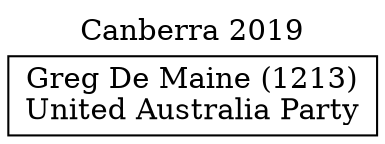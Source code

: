 // House preference flow
digraph "Greg De Maine (1213)_Canberra_2019" {
	graph [label="Canberra 2019" labelloc=t mclimit=10]
	node [shape=box]
	"Greg De Maine (1213)" [label="Greg De Maine (1213)
United Australia Party"]
}
